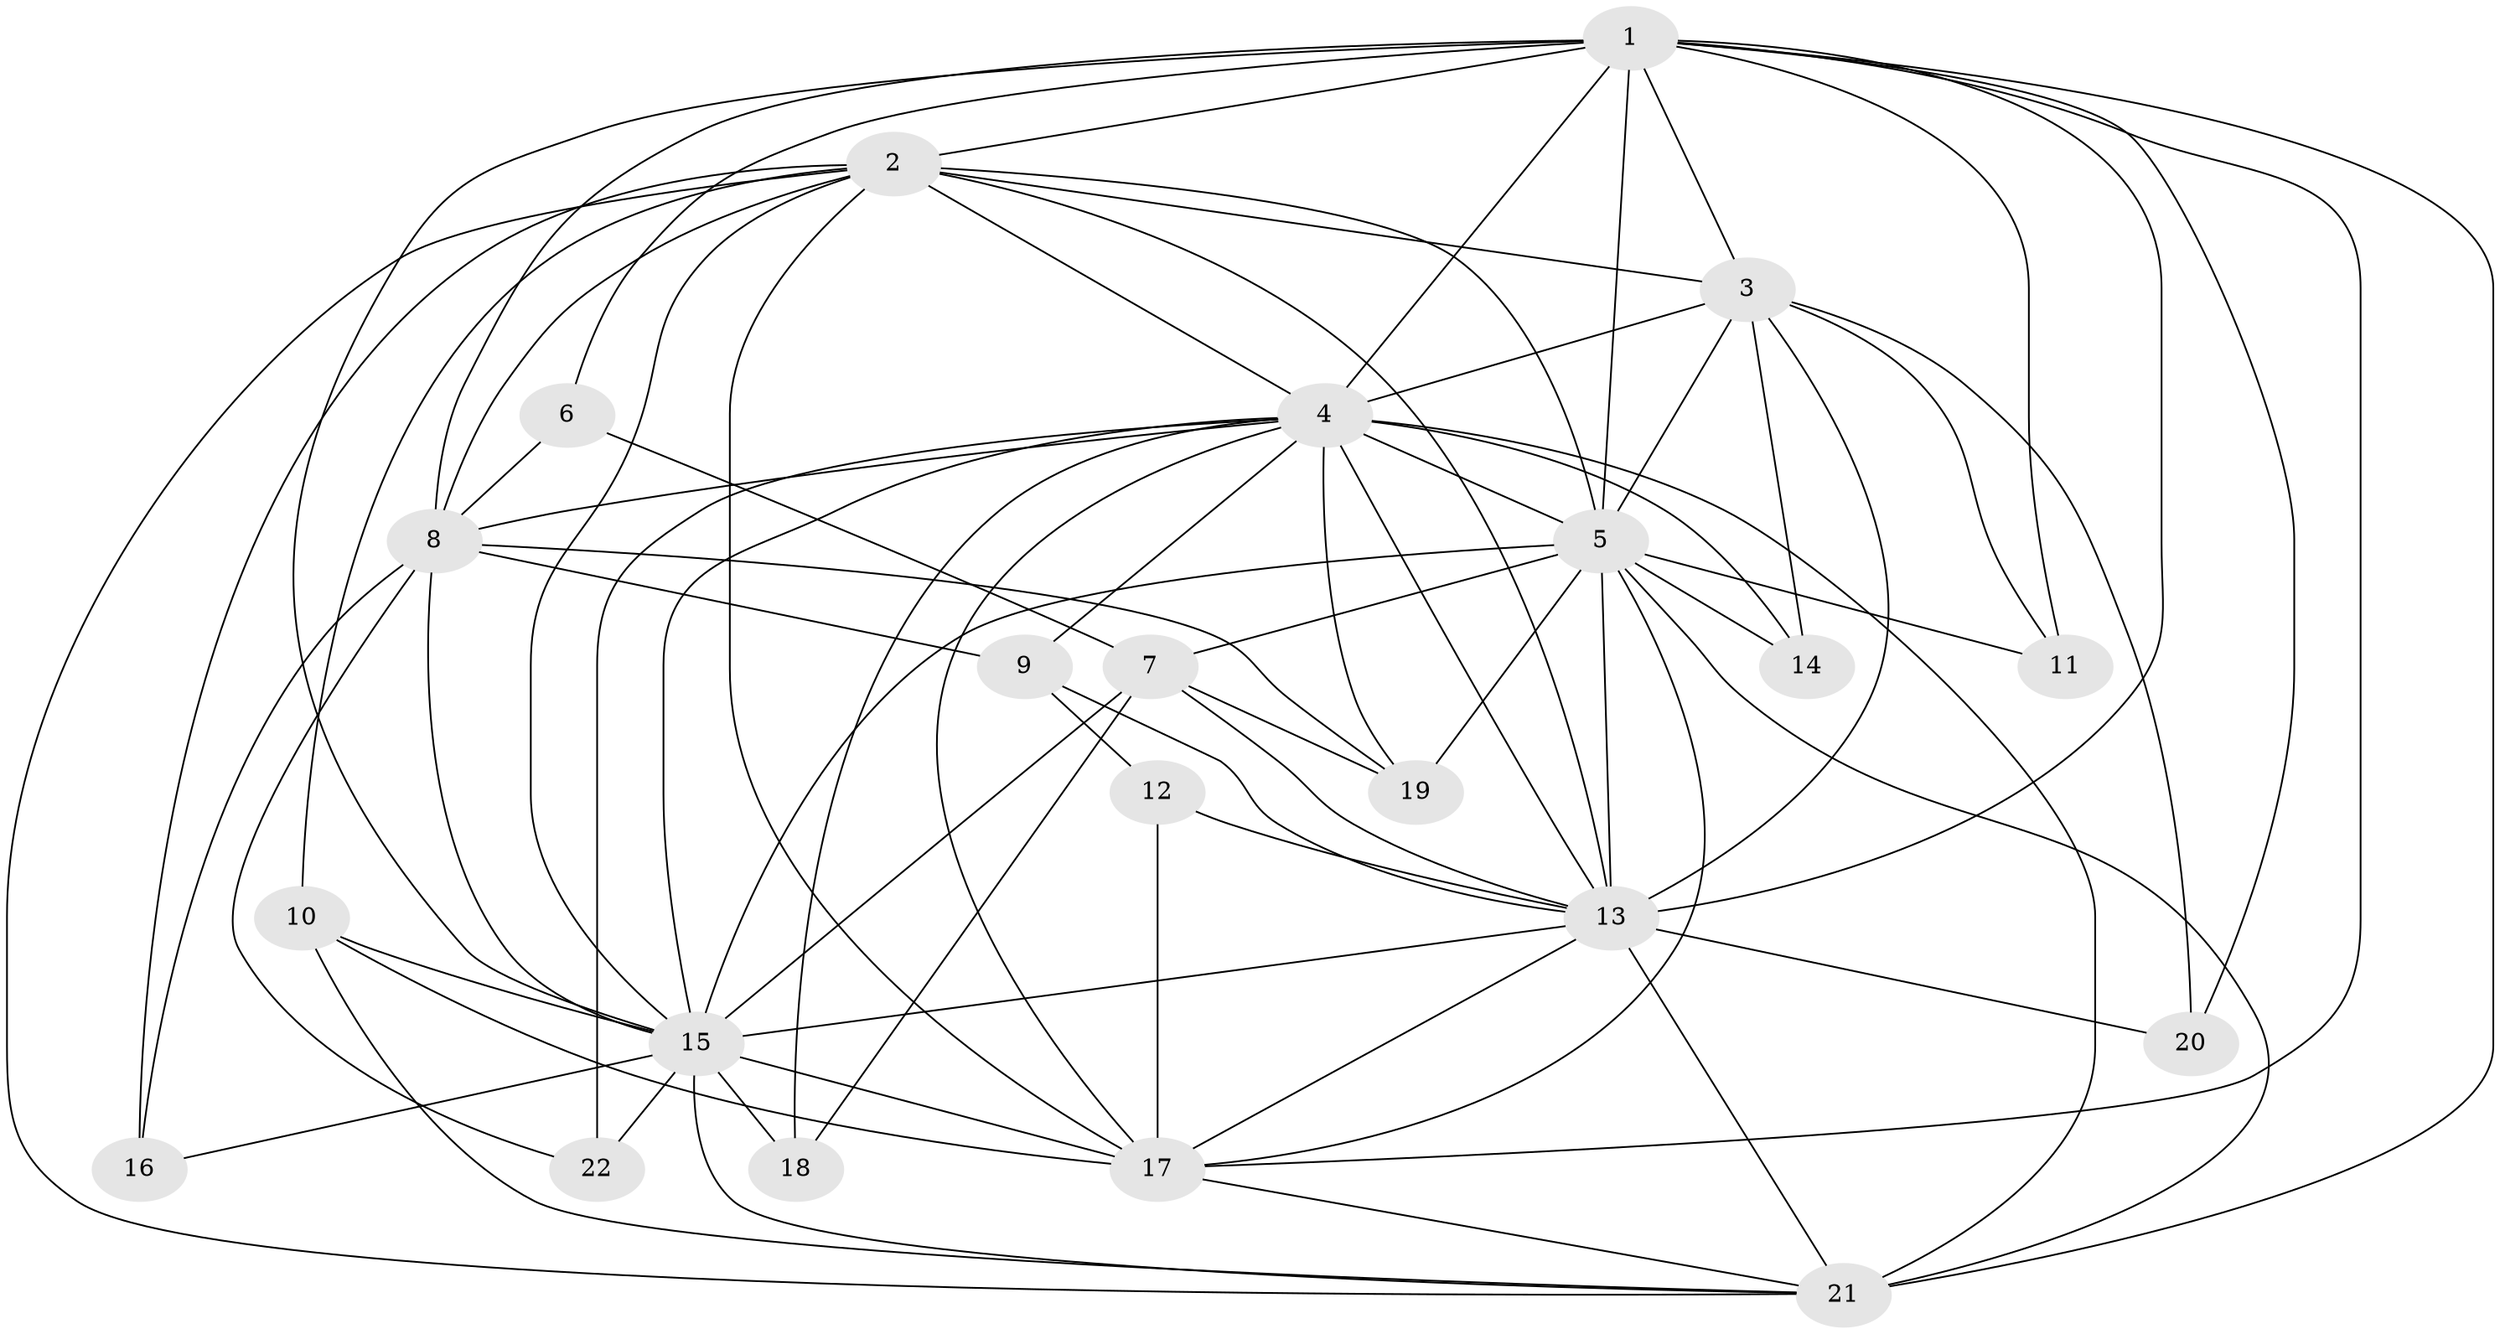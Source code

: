// original degree distribution, {15: 0.015151515151515152, 18: 0.030303030303030304, 20: 0.015151515151515152, 11: 0.015151515151515152, 16: 0.015151515151515152, 14: 0.015151515151515152, 13: 0.030303030303030304, 19: 0.015151515151515152, 4: 0.07575757575757576, 6: 0.030303030303030304, 3: 0.24242424242424243, 10: 0.015151515151515152, 5: 0.015151515151515152, 2: 0.4696969696969697}
// Generated by graph-tools (version 1.1) at 2025/36/03/04/25 23:36:31]
// undirected, 22 vertices, 75 edges
graph export_dot {
  node [color=gray90,style=filled];
  1;
  2;
  3;
  4;
  5;
  6;
  7;
  8;
  9;
  10;
  11;
  12;
  13;
  14;
  15;
  16;
  17;
  18;
  19;
  20;
  21;
  22;
  1 -- 2 [weight=3.0];
  1 -- 3 [weight=1.0];
  1 -- 4 [weight=3.0];
  1 -- 5 [weight=5.0];
  1 -- 6 [weight=1.0];
  1 -- 8 [weight=2.0];
  1 -- 11 [weight=1.0];
  1 -- 13 [weight=5.0];
  1 -- 15 [weight=3.0];
  1 -- 17 [weight=4.0];
  1 -- 20 [weight=1.0];
  1 -- 21 [weight=3.0];
  2 -- 3 [weight=1.0];
  2 -- 4 [weight=1.0];
  2 -- 5 [weight=1.0];
  2 -- 8 [weight=1.0];
  2 -- 10 [weight=1.0];
  2 -- 13 [weight=2.0];
  2 -- 15 [weight=1.0];
  2 -- 16 [weight=1.0];
  2 -- 17 [weight=2.0];
  2 -- 21 [weight=2.0];
  3 -- 4 [weight=1.0];
  3 -- 5 [weight=1.0];
  3 -- 11 [weight=1.0];
  3 -- 13 [weight=1.0];
  3 -- 14 [weight=1.0];
  3 -- 20 [weight=1.0];
  4 -- 5 [weight=2.0];
  4 -- 8 [weight=2.0];
  4 -- 9 [weight=2.0];
  4 -- 13 [weight=1.0];
  4 -- 14 [weight=2.0];
  4 -- 15 [weight=1.0];
  4 -- 17 [weight=1.0];
  4 -- 18 [weight=1.0];
  4 -- 19 [weight=1.0];
  4 -- 21 [weight=1.0];
  4 -- 22 [weight=1.0];
  5 -- 7 [weight=1.0];
  5 -- 11 [weight=2.0];
  5 -- 13 [weight=1.0];
  5 -- 14 [weight=1.0];
  5 -- 15 [weight=2.0];
  5 -- 17 [weight=1.0];
  5 -- 19 [weight=1.0];
  5 -- 21 [weight=1.0];
  6 -- 7 [weight=1.0];
  6 -- 8 [weight=1.0];
  7 -- 13 [weight=1.0];
  7 -- 15 [weight=1.0];
  7 -- 18 [weight=1.0];
  7 -- 19 [weight=1.0];
  8 -- 9 [weight=1.0];
  8 -- 15 [weight=1.0];
  8 -- 16 [weight=1.0];
  8 -- 19 [weight=1.0];
  8 -- 22 [weight=1.0];
  9 -- 12 [weight=1.0];
  9 -- 13 [weight=1.0];
  10 -- 15 [weight=1.0];
  10 -- 17 [weight=2.0];
  10 -- 21 [weight=1.0];
  12 -- 13 [weight=2.0];
  12 -- 17 [weight=1.0];
  13 -- 15 [weight=2.0];
  13 -- 17 [weight=1.0];
  13 -- 20 [weight=2.0];
  13 -- 21 [weight=1.0];
  15 -- 16 [weight=1.0];
  15 -- 17 [weight=2.0];
  15 -- 18 [weight=1.0];
  15 -- 21 [weight=1.0];
  15 -- 22 [weight=1.0];
  17 -- 21 [weight=1.0];
}
